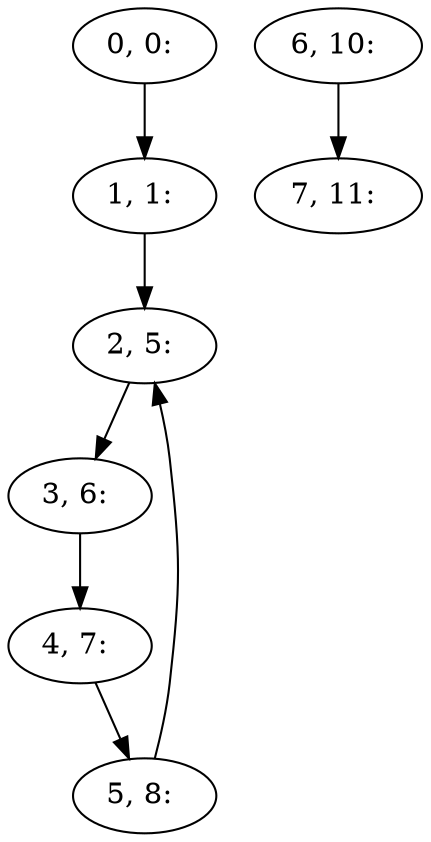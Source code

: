 digraph G {
0[label="0, 0: "];
1[label="1, 1: "];
2[label="2, 5: "];
3[label="3, 6: "];
4[label="4, 7: "];
5[label="5, 8: "];
6[label="6, 10: "];
7[label="7, 11: "];
0->1 ;
1->2 ;
2->3 ;
3->4 ;
4->5 ;
5->2 ;
6->7 ;
}
